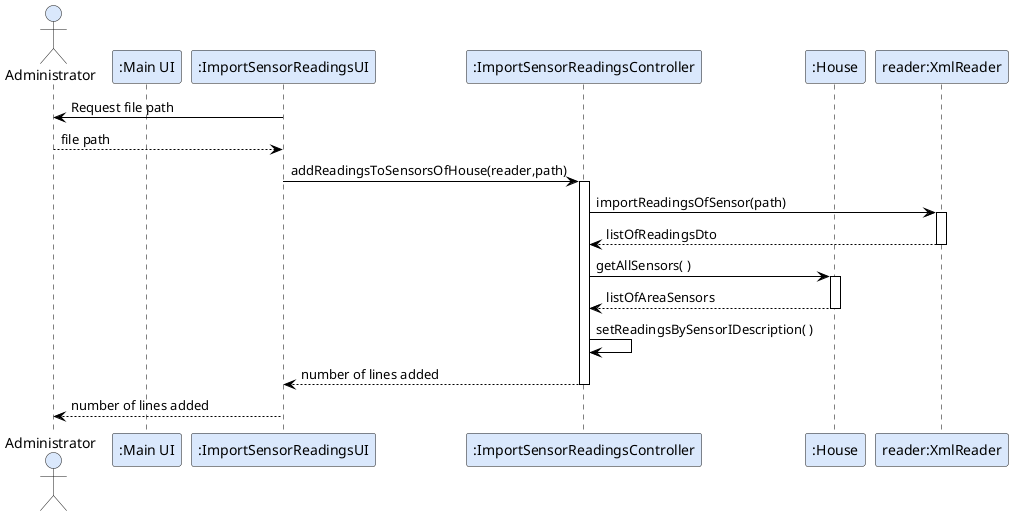 @startuml

actor "Administrator" as P #DAE8FC
participant ":Main UI" as M #DAE8FC
participant ":ImportSensorReadingsUI" as U #DAE8FC
participant ":ImportSensorReadingsController" as C #DAE8FC
participant ":House" as H #DAE8FC
participant "reader:XmlReader" as COX #DAE8FC

skinparam actor {
	BorderColor 6C8EBF
}

skinparam participant {
	BorderColor 6C8EBF
}

skinparam shadowing false

skinparam sequence {
	ArrowColor BLACK
	ActorBorderColor DeepSkyBlue
	LifeLineBorderColor BLACK
}
U -> P: Request file path
P-->U: file path
U->C:addReadingsToSensorsOfHouse(reader,path)
activate C
C->COX:importReadingsOfSensor(path)
activate COX
COX-->C:listOfReadingsDto
deactivate COX
C -> H: getAllSensors( )
activate H
H --> C: listOfAreaSensors
deactivate H
C -> C: setReadingsBySensorIDescription( )
C --> U: number of lines added
deactivate C
U --> P: number of lines added

@enduml